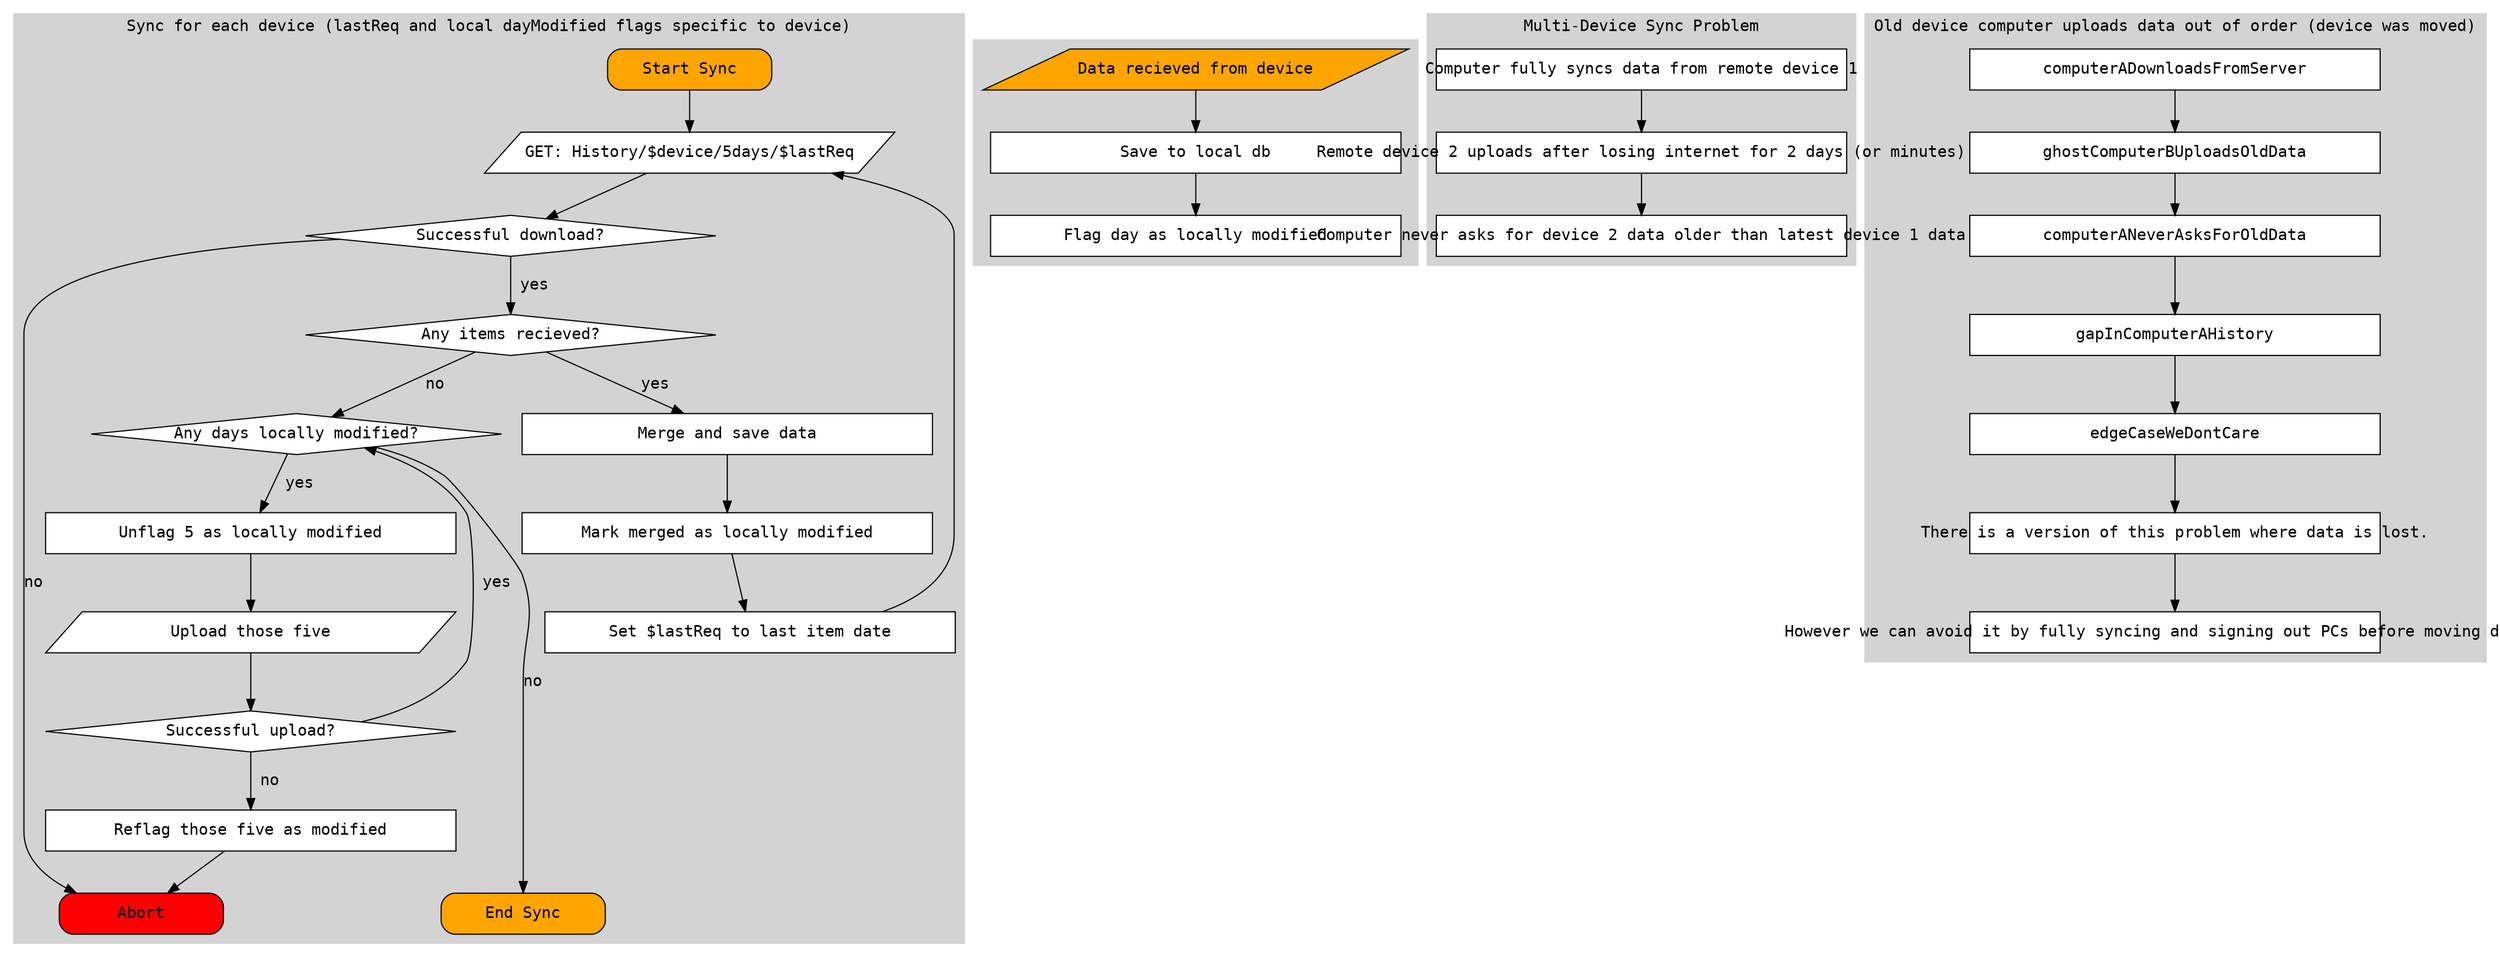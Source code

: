 digraph G {
    /* Entities */
   graph[fontname="consolas"];
   edge[fontname="consolas"];
   node[style="filled", fillcolor="white", fontname="consolas", fixedsize="true", width="5"];
   start[label="Start Sync", shape="box", style="rounded,filled", fillcolor="orange", width="2"];
   end[label="End Sync", shape="box", style="rounded,filled", fillcolor="orange", width="2"];
   abort[label="Abort", shape="box", style="rounded,filled", fillcolor="red",width="2"];

   reqFive[label="GET: History/$device/5days/$lastReq", shape="polygon", sides="4", skew="0.2"];
   anythingRecieved[label="Any items recieved?", shape="diamond"];
   setLastToLastItem[label="Set $lastReq to last item date" , shape="rectangle"];
   mergeAndSave[label="Merge and save data", shape="rectangle"];
   anyDaysLocallyModified[label="Any days locally modified?", shape="diamond"];
   unmarkFive[label="Unflag 5 as locally modified", shape="rectangle"];
   uploadFive[label="Upload those five", shape="polygon", sides="4", skew="0.2"];
   success[label="Successful upload?", shape="diamond"];
   dlsuccess[label="Successful download?", shape="diamond"];
   reflagFive[label="Reflag those five as modified", shape="box"];
   markMergedModified[label="Mark merged as locally modified", shape="box"];
    
    /* Relationships */

    subgraph cluster0 {
        label="Sync for each device (lastReq and local dayModified flags specific to device)";
        style="filled";
        color="lightgray";
        start -> reqFive;
        reqFive -> dlsuccess;
        dlsuccess -> anythingRecieved[label=" yes "];
        dlsuccess -> abort[label="no  "]
        anythingRecieved -> mergeAndSave[label=" yes "];
        anythingRecieved -> anyDaysLocallyModified[label=" no "];
        mergeAndSave -> markMergedModified;
        markMergedModified -> setLastToLastItem;
        setLastToLastItem -> reqFive;
        anyDaysLocallyModified -> unmarkFive[label=" yes "];
        unmarkFive -> uploadFive;
        uploadFive -> success;
        success -> anyDaysLocallyModified[label=" yes "];
        success -> reflagFive[label=" no "];
        reflagFive -> abort;
        anyDaysLocallyModified -> end[label="no"];
        {rank=same; end, abort}
    }


    subgraph cluster1 {
        style="filled";
        color="lightgray";
        dataFromDevice[label="Data recieved from device", shape="parallelogram", style="filled", fillcolor="orange"];
        saveToDb[label="Save to local db", shape="box"];
        markDayAsLocallyModified[label="Flag day as locally modified", shape="box"];
        
        dataFromDevice -> saveToDb -> markDayAsLocallyModified;
    }


    subgraph cluster2 {
        style="filled";
        color="lightgray";
        node[shape="box"]
        label="Multi-Device Sync Problem"

        computerSyncsAllRemoteDeviceOneData[label="Computer fully syncs data from remote device 1"];
        deviceTwoUploadsAfterBeingOfflineForADay[label="Remote device 2 uploads after losing internet for 2 days (or minutes)"];
        computerNeverAsksForDeviceTwosDataFromYesterday[label="Computer never asks for device 2 data older than latest device 1 data"];

        computerSyncsAllRemoteDeviceOneData -> deviceTwoUploadsAfterBeingOfflineForADay -> computerNeverAsksForDeviceTwosDataFromYesterday

    }
    subgraph cluster3 {
        style="filled";
        color="lightgray";
        node[shape="box"]
        label="Old device computer uploads data out of order (device was moved)"

        comment1[label="There is a version of this problem where data is lost."];
        comment2[label="However we can avoid it by fully syncing and signing out PCs before moving devices."];
        comment1 -> comment2;

        computerADownloadsFromServer -> ghostComputerBUploadsOldData -> computerANeverAsksForOldData -> gapInComputerAHistory -> edgeCaseWeDontCare;
        edgeCaseWeDontCare -> comment1;
    }
}